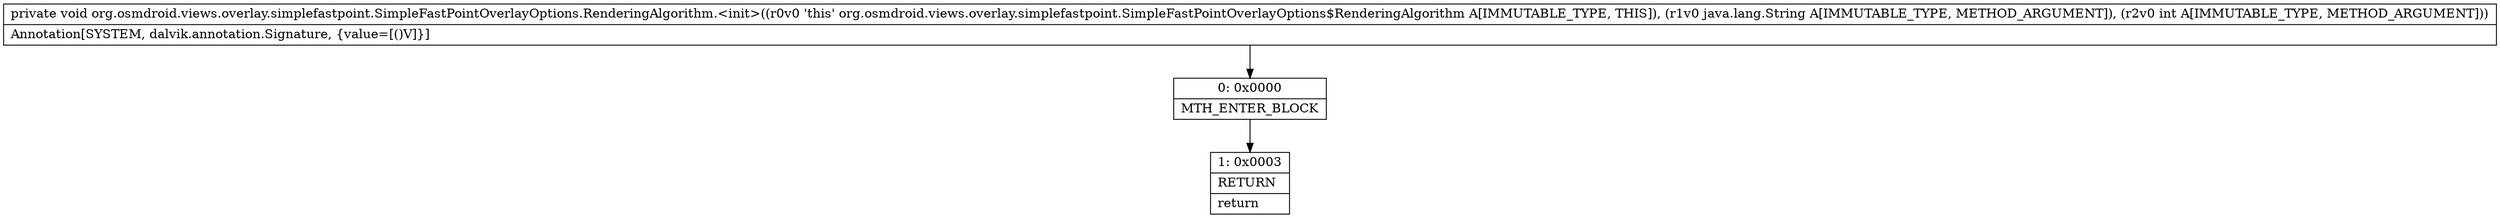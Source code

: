 digraph "CFG fororg.osmdroid.views.overlay.simplefastpoint.SimpleFastPointOverlayOptions.RenderingAlgorithm.\<init\>(Ljava\/lang\/String;I)V" {
Node_0 [shape=record,label="{0\:\ 0x0000|MTH_ENTER_BLOCK\l}"];
Node_1 [shape=record,label="{1\:\ 0x0003|RETURN\l|return\l}"];
MethodNode[shape=record,label="{private void org.osmdroid.views.overlay.simplefastpoint.SimpleFastPointOverlayOptions.RenderingAlgorithm.\<init\>((r0v0 'this' org.osmdroid.views.overlay.simplefastpoint.SimpleFastPointOverlayOptions$RenderingAlgorithm A[IMMUTABLE_TYPE, THIS]), (r1v0 java.lang.String A[IMMUTABLE_TYPE, METHOD_ARGUMENT]), (r2v0 int A[IMMUTABLE_TYPE, METHOD_ARGUMENT]))  | Annotation[SYSTEM, dalvik.annotation.Signature, \{value=[()V]\}]\l}"];
MethodNode -> Node_0;
Node_0 -> Node_1;
}

